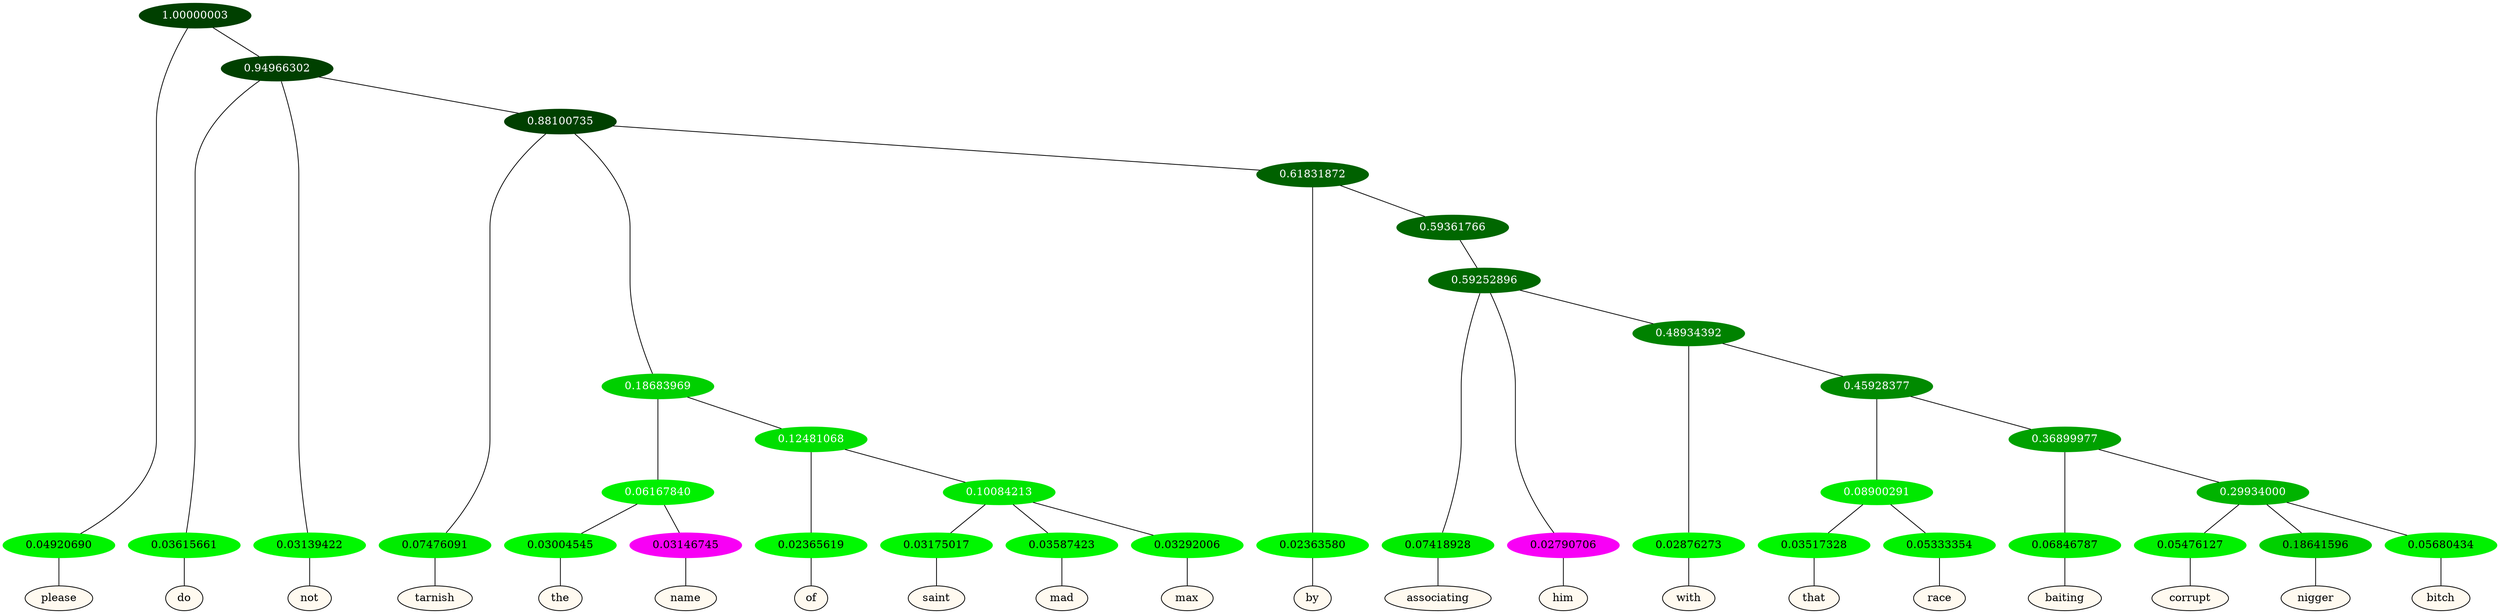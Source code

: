 graph {
	node [format=png height=0.15 nodesep=0.001 ordering=out overlap=prism overlap_scaling=0.01 ranksep=0.001 ratio=0.2 style=filled width=0.15]
	{
		rank=same
		a_w_1 [label=please color=black fillcolor=floralwhite style="filled,solid"]
		a_w_3 [label=do color=black fillcolor=floralwhite style="filled,solid"]
		a_w_4 [label=not color=black fillcolor=floralwhite style="filled,solid"]
		a_w_6 [label=tarnish color=black fillcolor=floralwhite style="filled,solid"]
		a_w_13 [label=the color=black fillcolor=floralwhite style="filled,solid"]
		a_w_14 [label=name color=black fillcolor=floralwhite style="filled,solid"]
		a_w_15 [label=of color=black fillcolor=floralwhite style="filled,solid"]
		a_w_18 [label=saint color=black fillcolor=floralwhite style="filled,solid"]
		a_w_19 [label=mad color=black fillcolor=floralwhite style="filled,solid"]
		a_w_20 [label=max color=black fillcolor=floralwhite style="filled,solid"]
		a_w_11 [label=by color=black fillcolor=floralwhite style="filled,solid"]
		a_w_21 [label=associating color=black fillcolor=floralwhite style="filled,solid"]
		a_w_22 [label=him color=black fillcolor=floralwhite style="filled,solid"]
		a_w_24 [label=with color=black fillcolor=floralwhite style="filled,solid"]
		a_w_28 [label=that color=black fillcolor=floralwhite style="filled,solid"]
		a_w_29 [label=race color=black fillcolor=floralwhite style="filled,solid"]
		a_w_30 [label=baiting color=black fillcolor=floralwhite style="filled,solid"]
		a_w_32 [label=corrupt color=black fillcolor=floralwhite style="filled,solid"]
		a_w_33 [label=nigger color=black fillcolor=floralwhite style="filled,solid"]
		a_w_34 [label=bitch color=black fillcolor=floralwhite style="filled,solid"]
	}
	a_n_1 -- a_w_1
	a_n_3 -- a_w_3
	a_n_4 -- a_w_4
	a_n_6 -- a_w_6
	a_n_13 -- a_w_13
	a_n_14 -- a_w_14
	a_n_15 -- a_w_15
	a_n_18 -- a_w_18
	a_n_19 -- a_w_19
	a_n_20 -- a_w_20
	a_n_11 -- a_w_11
	a_n_21 -- a_w_21
	a_n_22 -- a_w_22
	a_n_24 -- a_w_24
	a_n_28 -- a_w_28
	a_n_29 -- a_w_29
	a_n_30 -- a_w_30
	a_n_32 -- a_w_32
	a_n_33 -- a_w_33
	a_n_34 -- a_w_34
	{
		rank=same
		a_n_1 [label=0.04920690 color="0.334 1.000 0.951" fontcolor=black]
		a_n_3 [label=0.03615661 color="0.334 1.000 0.964" fontcolor=black]
		a_n_4 [label=0.03139422 color="0.334 1.000 0.969" fontcolor=black]
		a_n_6 [label=0.07476091 color="0.334 1.000 0.925" fontcolor=black]
		a_n_13 [label=0.03004545 color="0.334 1.000 0.970" fontcolor=black]
		a_n_14 [label=0.03146745 color="0.835 1.000 0.969" fontcolor=black]
		a_n_15 [label=0.02365619 color="0.334 1.000 0.976" fontcolor=black]
		a_n_18 [label=0.03175017 color="0.334 1.000 0.968" fontcolor=black]
		a_n_19 [label=0.03587423 color="0.334 1.000 0.964" fontcolor=black]
		a_n_20 [label=0.03292006 color="0.334 1.000 0.967" fontcolor=black]
		a_n_11 [label=0.02363580 color="0.334 1.000 0.976" fontcolor=black]
		a_n_21 [label=0.07418928 color="0.334 1.000 0.926" fontcolor=black]
		a_n_22 [label=0.02790706 color="0.835 1.000 0.972" fontcolor=black]
		a_n_24 [label=0.02876273 color="0.334 1.000 0.971" fontcolor=black]
		a_n_28 [label=0.03517328 color="0.334 1.000 0.965" fontcolor=black]
		a_n_29 [label=0.05333354 color="0.334 1.000 0.947" fontcolor=black]
		a_n_30 [label=0.06846787 color="0.334 1.000 0.932" fontcolor=black]
		a_n_32 [label=0.05476127 color="0.334 1.000 0.945" fontcolor=black]
		a_n_33 [label=0.18641596 color="0.334 1.000 0.814" fontcolor=black]
		a_n_34 [label=0.05680434 color="0.334 1.000 0.943" fontcolor=black]
	}
	a_n_0 [label=1.00000003 color="0.334 1.000 0.250" fontcolor=grey99]
	a_n_0 -- a_n_1
	a_n_2 [label=0.94966302 color="0.334 1.000 0.250" fontcolor=grey99]
	a_n_0 -- a_n_2
	a_n_2 -- a_n_3
	a_n_2 -- a_n_4
	a_n_5 [label=0.88100735 color="0.334 1.000 0.250" fontcolor=grey99]
	a_n_2 -- a_n_5
	a_n_5 -- a_n_6
	a_n_7 [label=0.18683969 color="0.334 1.000 0.813" fontcolor=grey99]
	a_n_5 -- a_n_7
	a_n_8 [label=0.61831872 color="0.334 1.000 0.382" fontcolor=grey99]
	a_n_5 -- a_n_8
	a_n_9 [label=0.06167840 color="0.334 1.000 0.938" fontcolor=grey99]
	a_n_7 -- a_n_9
	a_n_10 [label=0.12481068 color="0.334 1.000 0.875" fontcolor=grey99]
	a_n_7 -- a_n_10
	a_n_8 -- a_n_11
	a_n_12 [label=0.59361766 color="0.334 1.000 0.406" fontcolor=grey99]
	a_n_8 -- a_n_12
	a_n_9 -- a_n_13
	a_n_9 -- a_n_14
	a_n_10 -- a_n_15
	a_n_16 [label=0.10084213 color="0.334 1.000 0.899" fontcolor=grey99]
	a_n_10 -- a_n_16
	a_n_17 [label=0.59252896 color="0.334 1.000 0.407" fontcolor=grey99]
	a_n_12 -- a_n_17
	a_n_16 -- a_n_18
	a_n_16 -- a_n_19
	a_n_16 -- a_n_20
	a_n_17 -- a_n_21
	a_n_17 -- a_n_22
	a_n_23 [label=0.48934392 color="0.334 1.000 0.511" fontcolor=grey99]
	a_n_17 -- a_n_23
	a_n_23 -- a_n_24
	a_n_25 [label=0.45928377 color="0.334 1.000 0.541" fontcolor=grey99]
	a_n_23 -- a_n_25
	a_n_26 [label=0.08900291 color="0.334 1.000 0.911" fontcolor=grey99]
	a_n_25 -- a_n_26
	a_n_27 [label=0.36899977 color="0.334 1.000 0.631" fontcolor=grey99]
	a_n_25 -- a_n_27
	a_n_26 -- a_n_28
	a_n_26 -- a_n_29
	a_n_27 -- a_n_30
	a_n_31 [label=0.29934000 color="0.334 1.000 0.701" fontcolor=grey99]
	a_n_27 -- a_n_31
	a_n_31 -- a_n_32
	a_n_31 -- a_n_33
	a_n_31 -- a_n_34
}
